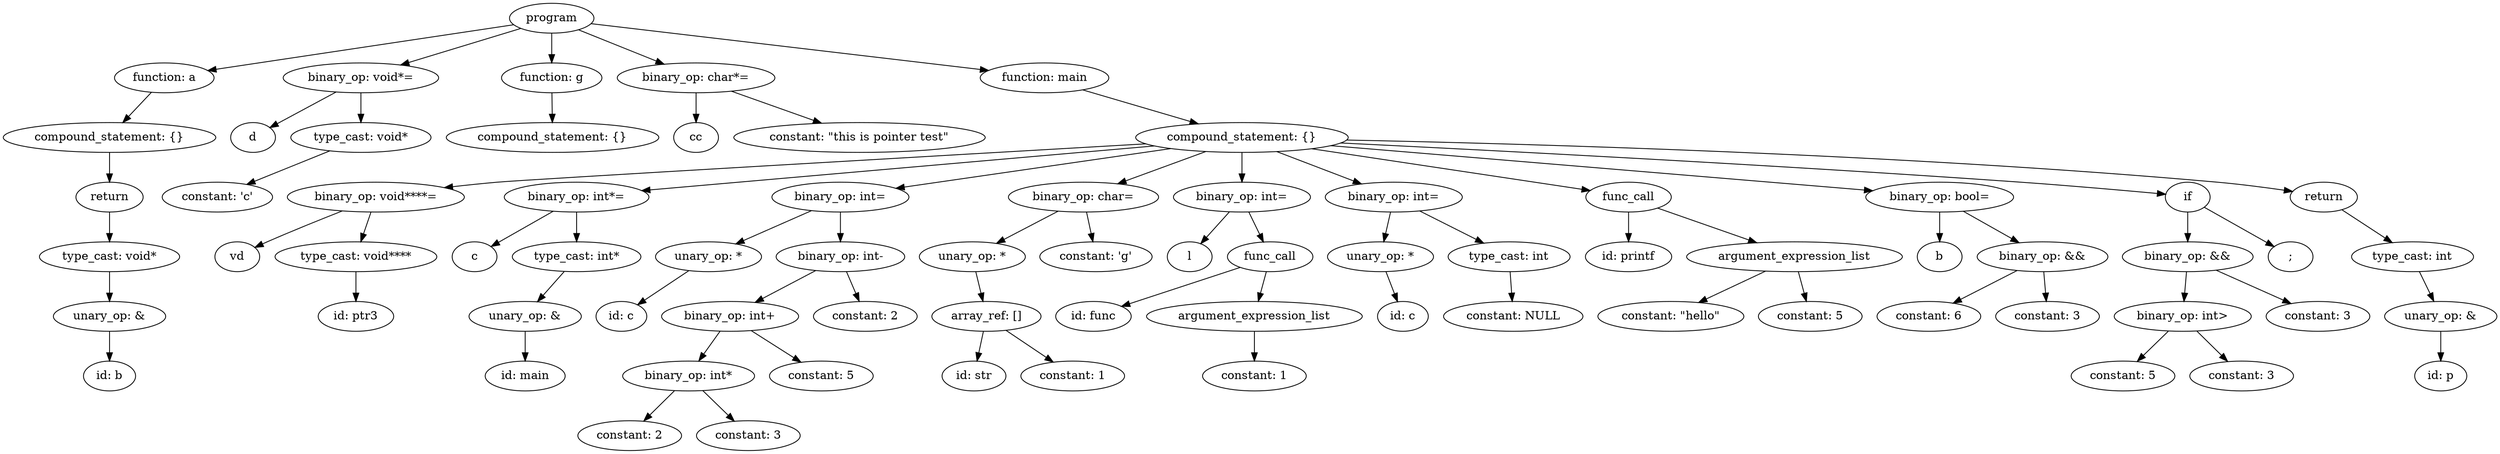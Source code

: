 strict digraph "" {
	graph [bb="0,0,3005.6,540"];
	node [label="\N"];
	129	[height=0.5,
		label=program,
		pos="661.04,522",
		width=1.4082];
	11	[height=0.5,
		label="function: a",
		pos="194.04,450",
		width=1.6667];
	129 -> 11	[pos="e,246.48,458.86 614.98,514.1 530.73,501.47 351.69,474.63 256.54,460.37"];
	20	[height=0.5,
		label="binary_op: void*=",
		pos="431.04,450",
		width=2.5998];
	129 -> 20	[pos="e,478.98,465.59 623.83,509.68 587.26,498.55 530.95,481.41 488.61,468.52"];
	28	[height=0.5,
		label="function: g",
		pos="661.04,450",
		width=1.6806];
	129 -> 28	[pos="e,661.04,468.1 661.04,503.7 661.04,495.98 661.04,486.71 661.04,478.11"];
	54	[height=0.5,
		label="binary_op: char*=",
		pos="835.04,450",
		width=2.6389];
	129 -> 54	[pos="e,796.51,466.5 693.36,508 719.7,497.4 757.28,482.28 787.12,470.28"];
	128	[height=0.5,
		label="function: main",
		pos="1255,450",
		width=2.1528];
	129 -> 128	[pos="e,1187.6,458.95 708.64,515.39 810.93,503.34 1052.5,474.87 1177.3,460.16"];
	10	[height=0.5,
		label="compound_statement: {}",
		pos="128.04,378",
		width=3.5566];
	11 -> 10	[pos="e,144.03,395.96 178.4,432.41 170.22,423.73 160.04,412.95 150.99,403.34"];
	17	[height=0.5,
		label=d,
		pos="301.04,378",
		width=0.75];
	20 -> 17	[pos="e,321.32,389.92 400.89,432.76 379.59,421.3 351.2,406.01 330.14,394.67"];
	19	[height=0.5,
		label="type_cast: void*",
		pos="431.04,378",
		width=2.3472];
	20 -> 19	[pos="e,431.04,396.1 431.04,431.7 431.04,423.98 431.04,414.71 431.04,406.11"];
	27	[height=0.5,
		label="compound_statement: {}",
		pos="662.04,378",
		width=3.5566];
	28 -> 27	[pos="e,661.79,396.1 661.29,431.7 661.4,423.98 661.53,414.71 661.65,406.11"];
	52	[height=0.5,
		label=cc,
		pos="835.04,378",
		width=0.75];
	54 -> 52	[pos="e,835.04,396.1 835.04,431.7 835.04,423.98 835.04,414.71 835.04,406.11"];
	53	[height=0.5,
		label="constant: \"this is pointer test\"",
		pos="1032,378",
		width=4.2083];
	54 -> 53	[pos="e,986.29,395.26 877.78,433.81 906.81,423.5 945.46,409.76 976.81,398.62"];
	127	[height=0.5,
		label="compound_statement: {}",
		pos="1493,378",
		width=3.5566];
	128 -> 127	[pos="e,1440.4,394.49 1301.2,435.42 1338,424.58 1390,409.3 1430.6,397.37"];
	9	[height=0.5,
		label=return,
		pos="128.04,306",
		width=1.125];
	10 -> 9	[pos="e,128.04,324.1 128.04,359.7 128.04,351.98 128.04,342.71 128.04,334.11"];
	18	[height=0.5,
		label="constant: 'c'",
		pos="258.04,306",
		width=1.8472];
	19 -> 18	[pos="e,293.44,321.32 393.5,361.81 366.92,351.06 331.14,336.58 303.03,325.21"];
	67	[height=0.5,
		label="binary_op: void****=",
		pos="449.04,306",
		width=2.9608];
	127 -> 67	[pos="e,531.57,317.44 1377.1,370.34 1143.2,356.86 633.3,327.35 595.04,324 577.83,322.49 559.5,320.59 541.87,318.61"];
	74	[height=0.5,
		label="binary_op: int*=",
		pos="691.04,306",
		width=2.4192];
	127 -> 74	[pos="e,769.5,313.85 1387.4,367.78 1227.8,353.85 928.26,327.7 779.51,314.72"];
	84	[height=0.5,
		label="binary_op: int=",
		pos="1009,306",
		width=2.2929];
	127 -> 84	[pos="e,1076,316.68 1407.3,364.61 1316.3,351.44 1173.7,330.82 1086.1,318.15"];
	90	[height=0.5,
		label="binary_op: char=",
		pos="1302,306",
		width=2.5139];
	127 -> 90	[pos="e,1343.4,322.15 1449.2,360.94 1420.5,350.41 1382.9,336.62 1352.8,325.61"];
	98	[height=0.5,
		label="binary_op: int=",
		pos="1493,306",
		width=2.2929];
	127 -> 98	[pos="e,1493,324.1 1493,359.7 1493,351.98 1493,342.71 1493,334.11"];
	103	[height=0.5,
		label="binary_op: int=",
		pos="1676,306",
		width=2.2929];
	127 -> 103	[pos="e,1637.1,321.91 1535,360.94 1562.6,350.39 1598.8,336.55 1627.6,325.53"];
	108	[height=0.5,
		label=func_call,
		pos="1959,306",
		width=1.4306];
	127 -> 108	[pos="e,1912.8,313.95 1577.2,364.36 1671.4,350.2 1821.7,327.63 1902.7,315.46"];
	115	[height=0.5,
		label="binary_op: bool=",
		pos="2334,306",
		width=2.4734];
	127 -> 115	[pos="e,2253.3,313.72 1600,368.1 1767,354.2 2086.7,327.59 2243.2,314.56"];
	122	[height=0.5,
		label=if,
		pos="2633,306",
		width=0.75];
	127 -> 122	[pos="e,2606.4,309.49 1612.1,371.35 1790.4,362.65 2137.4,344.77 2432,324 2489.4,319.95 2556,314.1 2596.2,310.42"];
	126	[height=0.5,
		label=return,
		pos="2797,306",
		width=1.125];
	127 -> 126	[pos="e,2759.3,312.89 1619.5,374.91 1835.1,370.53 2287.8,357.84 2669,324 2695.7,321.63 2725.4,317.77 2749.4,314.33"];
	8	[height=0.5,
		label="type_cast: void*",
		pos="128.04,234",
		width=2.3472];
	9 -> 8	[pos="e,128.04,252.1 128.04,287.7 128.04,279.98 128.04,270.71 128.04,262.11"];
	64	[height=0.5,
		label=vd,
		pos="282.04,234",
		width=0.75];
	67 -> 64	[pos="e,303.27,245.27 408.37,289.23 382.38,278.99 348.04,265.14 318.04,252 316.23,251.21 314.39,250.38 312.52,249.54"];
	66	[height=0.5,
		label="type_cast: void****",
		pos="425.04,234",
		width=2.7083];
	67 -> 66	[pos="e,430.9,252.1 443.11,287.7 440.43,279.9 437.21,270.51 434.24,261.83"];
	70	[height=0.5,
		label=c,
		pos="568.04,234",
		width=0.75];
	74 -> 70	[pos="e,588.07,246.4 662.82,288.94 643.1,277.72 616.86,262.78 596.98,251.47"];
	73	[height=0.5,
		label="type_cast: int*",
		pos="691.04,234",
		width=2.1528];
	74 -> 73	[pos="e,691.04,252.1 691.04,287.7 691.04,279.98 691.04,270.71 691.04,262.11"];
	76	[height=0.5,
		label="unary_op: *",
		pos="850.04,234",
		width=1.7693];
	84 -> 76	[pos="e,882.95,249.49 974.15,289.64 950.07,279.04 917.93,264.89 892.39,253.64"];
	83	[height=0.5,
		label="binary_op: int-",
		pos="1009,234",
		width=2.1528];
	84 -> 83	[pos="e,1009,252.1 1009,287.7 1009,279.98 1009,270.71 1009,262.11"];
	88	[height=0.5,
		label="unary_op: *",
		pos="1168,234",
		width=1.7693];
	90 -> 88	[pos="e,1197.3,250.26 1271.3,288.94 1252,278.86 1227,265.78 1206.4,255.02"];
	89	[height=0.5,
		label="constant: 'g'",
		pos="1317,234",
		width=1.8776];
	90 -> 89	[pos="e,1313.4,252.1 1305.7,287.7 1307.4,279.98 1309.4,270.71 1311.2,262.11"];
	93	[height=0.5,
		label=l,
		pos="1430,234",
		width=0.75];
	98 -> 93	[pos="e,1443.4,249.89 1477.8,288.05 1469.5,278.86 1459.2,267.38 1450.2,257.45"];
	97	[height=0.5,
		label=func_call,
		pos="1527,234",
		width=1.4306];
	98 -> 97	[pos="e,1518.9,251.79 1501.3,288.05 1505.2,279.89 1510.1,269.91 1514.5,260.82"];
	100	[height=0.5,
		label="unary_op: *",
		pos="1660,234",
		width=1.7693];
	103 -> 100	[pos="e,1663.9,252.1 1672.1,287.7 1670.3,279.98 1668.2,270.71 1666.2,262.11"];
	102	[height=0.5,
		label="type_cast: int",
		pos="1815,234",
		width=2.0417];
	103 -> 102	[pos="e,1784.4,250.42 1707.2,289.29 1727.4,279.13 1753.8,265.82 1775.5,254.92"];
	104	[height=0.5,
		label="id: printf",
		pos="1959,234",
		width=1.4444];
	108 -> 104	[pos="e,1959,252.1 1959,287.7 1959,279.98 1959,270.71 1959,262.11"];
	106	[height=0.5,
		label=argument_expression_list,
		pos="2159,234",
		width=3.6111];
	108 -> 106	[pos="e,2113.6,250.92 1994.3,292.65 2024.7,282.03 2068.9,266.53 2103.9,254.28"];
	111	[height=0.5,
		label=b,
		pos="2334,234",
		width=0.75];
	115 -> 111	[pos="e,2334,252.1 2334,287.7 2334,279.98 2334,270.71 2334,262.11"];
	114	[height=0.5,
		label="binary_op: &&",
		pos="2458,234",
		width=2.1845];
	115 -> 114	[pos="e,2429.7,250.98 2362.5,288.94 2379.8,279.16 2402.1,266.55 2420.9,255.99"];
	120	[height=0.5,
		label="binary_op: &&",
		pos="2633,234",
		width=2.1845];
	122 -> 120	[pos="e,2633,252.1 2633,287.7 2633,279.98 2633,270.71 2633,262.11"];
	121	[height=0.5,
		label=";",
		pos="2757,234",
		width=0.75];
	122 -> 121	[pos="e,2737.2,246.22 2653,293.75 2673.3,282.27 2705.1,264.33 2728.2,251.3"];
	125	[height=0.5,
		label="type_cast: int",
		pos="2904,234",
		width=2.0417];
	126 -> 125	[pos="e,2879.5,251.03 2818.9,290.67 2833.9,280.86 2854.1,267.67 2871,256.6"];
	7	[height=0.5,
		label="unary_op: &",
		pos="128.04,162",
		width=1.8776];
	8 -> 7	[pos="e,128.04,180.1 128.04,215.7 128.04,207.98 128.04,198.71 128.04,190.11"];
	65	[height=0.5,
		label="id: ptr3",
		pos="425.04,162",
		width=1.2639];
	66 -> 65	[pos="e,425.04,180.1 425.04,215.7 425.04,207.98 425.04,198.71 425.04,190.11"];
	72	[height=0.5,
		label="unary_op: &",
		pos="629.04,162",
		width=1.8776];
	73 -> 72	[pos="e,643.91,179.79 676.03,216.05 668.41,207.46 659.03,196.86 650.65,187.4"];
	75	[height=0.5,
		label="id: c",
		pos="745.04,162",
		width=0.84854];
	76 -> 75	[pos="e,764.55,176.01 826.21,217.12 810.49,206.63 789.81,192.85 773.27,181.82"];
	81	[height=0.5,
		label="binary_op: int+",
		pos="876.04,162",
		width=2.2929];
	83 -> 81	[pos="e,906.25,178.9 979.19,217.29 960.33,207.36 935.75,194.42 915.31,183.67"];
	82	[height=0.5,
		label="constant: 2",
		pos="1039,162",
		width=1.7361];
	83 -> 82	[pos="e,1031.6,180.28 1016.3,216.05 1019.7,208.09 1023.9,198.41 1027.7,189.51"];
	87	[height=0.5,
		label="array_ref: []",
		pos="1185,162",
		width=1.8234];
	88 -> 87	[pos="e,1180.9,180.1 1172.2,215.7 1174.1,207.9 1176.4,198.51 1178.5,189.83"];
	94	[height=0.5,
		label="id: func",
		pos="1314,162",
		width=1.2639];
	97 -> 94	[pos="e,1347.9,174.12 1490.9,221.13 1454,209.01 1396.8,190.19 1357.5,177.27"];
	96	[height=0.5,
		label=argument_expression_list,
		pos="1508,162",
		width=3.6111];
	97 -> 96	[pos="e,1512.7,180.28 1522.4,216.05 1520.3,208.26 1517.8,198.82 1515.4,190.08"];
	99	[height=0.5,
		label="id: c",
		pos="1687,162",
		width=0.84854];
	100 -> 99	[pos="e,1680.6,179.79 1666.6,216.05 1669.7,208.06 1673.4,198.33 1676.9,189.4"];
	101	[height=0.5,
		label="constant: NULL",
		pos="1820,162",
		width=2.3333];
	102 -> 101	[pos="e,1818.8,180.1 1816.3,215.7 1816.8,207.98 1817.5,198.71 1818.1,190.11"];
	105	[height=0.5,
		label="constant: \"hello\"",
		pos="2010,162",
		width=2.4373];
	106 -> 105	[pos="e,2043.5,178.71 2124.1,216.59 2102.7,206.54 2075.2,193.6 2052.5,182.96"];
	107	[height=0.5,
		label="constant: 5",
		pos="2178,162",
		width=1.7361];
	106 -> 107	[pos="e,2173.4,180.1 2163.7,215.7 2165.9,207.9 2168.4,198.51 2170.8,189.83"];
	112	[height=0.5,
		label="constant: 6",
		pos="2321,162",
		width=1.7361];
	114 -> 112	[pos="e,2350.3,177.94 2427.3,217.29 2407.2,207.04 2380.9,193.57 2359.4,182.62"];
	113	[height=0.5,
		label="constant: 3",
		pos="2464,162",
		width=1.7361];
	114 -> 113	[pos="e,2462.6,180.1 2459.5,215.7 2460.2,207.98 2461,198.71 2461.7,190.11"];
	118	[height=0.5,
		label="binary_op: int>",
		pos="2627,162",
		width=2.2929];
	120 -> 118	[pos="e,2628.5,180.1 2631.6,215.7 2630.9,207.98 2630.1,198.71 2629.4,190.11"];
	119	[height=0.5,
		label="constant: 3",
		pos="2790,162",
		width=1.7361];
	120 -> 119	[pos="e,2757.5,177.49 2667.5,217.64 2691.3,207.04 2723,192.89 2748.2,181.64"];
	124	[height=0.5,
		label="unary_op: &",
		pos="2938,162",
		width=1.8776];
	125 -> 124	[pos="e,2929.6,180.28 2912.3,216.05 2916.1,208.09 2920.8,198.41 2925.2,189.51"];
	6	[height=0.5,
		label="id: b",
		pos="128.04,90",
		width=0.86659];
	7 -> 6	[pos="e,128.04,108.1 128.04,143.7 128.04,135.98 128.04,126.71 128.04,118.11"];
	71	[height=0.5,
		label="id: main",
		pos="629.04,90",
		width=1.336];
	72 -> 71	[pos="e,629.04,108.1 629.04,143.7 629.04,135.98 629.04,126.71 629.04,118.11"];
	79	[height=0.5,
		label="binary_op: int*",
		pos="826.04,90",
		width=2.2083];
	81 -> 79	[pos="e,838.38,108.28 863.94,144.05 858.07,135.84 850.89,125.79 844.37,116.66"];
	80	[height=0.5,
		label="constant: 5",
		pos="986.04,90",
		width=1.7361];
	81 -> 80	[pos="e,961.42,106.67 901.55,144.76 916.76,135.09 936.24,122.69 952.66,112.24"];
	85	[height=0.5,
		label="id: str",
		pos="1170,90",
		width=1.0694];
	87 -> 85	[pos="e,1173.7,108.1 1181.3,143.7 1179.7,135.98 1177.7,126.71 1175.8,118.11"];
	86	[height=0.5,
		label="constant: 1",
		pos="1289,90",
		width=1.7361];
	87 -> 86	[pos="e,1265.5,106.82 1208.6,145.12 1223,135.45 1241.5,122.98 1257.2,112.44"];
	95	[height=0.5,
		label="constant: 1",
		pos="1508,90",
		width=1.7361];
	96 -> 95	[pos="e,1508,108.1 1508,143.7 1508,135.98 1508,126.71 1508,118.11"];
	116	[height=0.5,
		label="constant: 5",
		pos="2555,90",
		width=1.7361];
	118 -> 116	[pos="e,2572.3,107.79 2609.6,144.05 2600.6,135.28 2589.4,124.43 2579.6,114.83"];
	117	[height=0.5,
		label="constant: 3",
		pos="2698,90",
		width=1.7361];
	118 -> 117	[pos="e,2681,107.79 2644.2,144.05 2653.1,135.28 2664.1,124.43 2673.9,114.83"];
	123	[height=0.5,
		label="id: p",
		pos="2938,90",
		width=0.86659];
	124 -> 123	[pos="e,2938,108.1 2938,143.7 2938,135.98 2938,126.71 2938,118.11"];
	77	[height=0.5,
		label="constant: 2",
		pos="755.04,18",
		width=1.7361];
	79 -> 77	[pos="e,772.07,35.789 808.85,72.055 799.96,63.285 788.95,52.432 779.21,42.831"];
	78	[height=0.5,
		label="constant: 3",
		pos="898.04,18",
		width=1.7361];
	79 -> 78	[pos="e,881.1,35.47 843.1,72.411 852.25,63.519 863.67,52.411 873.73,42.631"];
}
